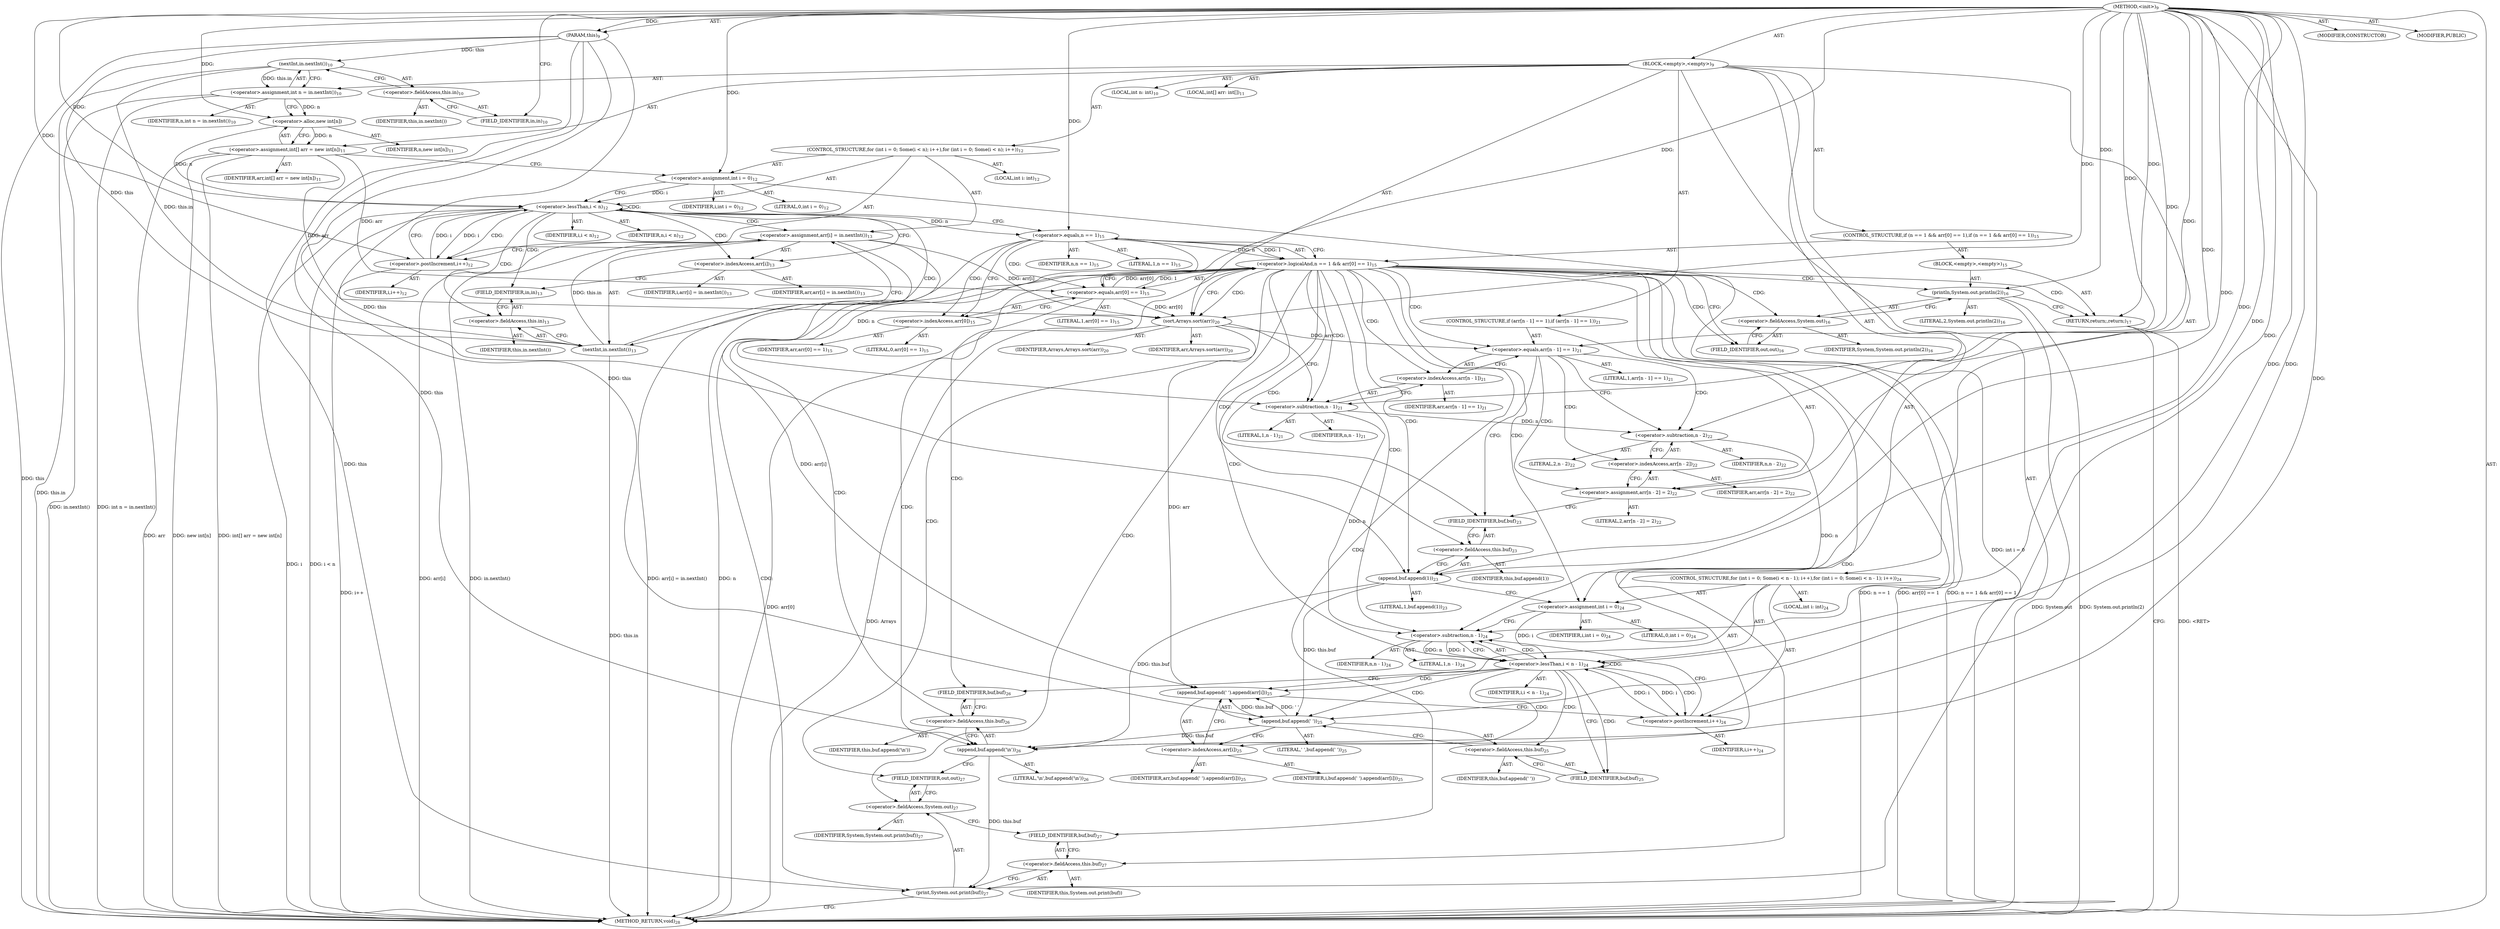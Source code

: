 digraph "&lt;init&gt;" {  
"16" [label = <(METHOD,&lt;init&gt;)<SUB>9</SUB>> ]
"17" [label = <(PARAM,this)<SUB>9</SUB>> ]
"18" [label = <(BLOCK,&lt;empty&gt;,&lt;empty&gt;)<SUB>9</SUB>> ]
"19" [label = <(LOCAL,int n: int)<SUB>10</SUB>> ]
"20" [label = <(&lt;operator&gt;.assignment,int n = in.nextInt())<SUB>10</SUB>> ]
"21" [label = <(IDENTIFIER,n,int n = in.nextInt())<SUB>10</SUB>> ]
"22" [label = <(nextInt,in.nextInt())<SUB>10</SUB>> ]
"23" [label = <(&lt;operator&gt;.fieldAccess,this.in)<SUB>10</SUB>> ]
"24" [label = <(IDENTIFIER,this,in.nextInt())> ]
"25" [label = <(FIELD_IDENTIFIER,in,in)<SUB>10</SUB>> ]
"26" [label = <(LOCAL,int[] arr: int[])<SUB>11</SUB>> ]
"27" [label = <(&lt;operator&gt;.assignment,int[] arr = new int[n])<SUB>11</SUB>> ]
"28" [label = <(IDENTIFIER,arr,int[] arr = new int[n])<SUB>11</SUB>> ]
"29" [label = <(&lt;operator&gt;.alloc,new int[n])> ]
"30" [label = <(IDENTIFIER,n,new int[n])<SUB>11</SUB>> ]
"31" [label = <(CONTROL_STRUCTURE,for (int i = 0; Some(i &lt; n); i++),for (int i = 0; Some(i &lt; n); i++))<SUB>12</SUB>> ]
"32" [label = <(LOCAL,int i: int)<SUB>12</SUB>> ]
"33" [label = <(&lt;operator&gt;.assignment,int i = 0)<SUB>12</SUB>> ]
"34" [label = <(IDENTIFIER,i,int i = 0)<SUB>12</SUB>> ]
"35" [label = <(LITERAL,0,int i = 0)<SUB>12</SUB>> ]
"36" [label = <(&lt;operator&gt;.lessThan,i &lt; n)<SUB>12</SUB>> ]
"37" [label = <(IDENTIFIER,i,i &lt; n)<SUB>12</SUB>> ]
"38" [label = <(IDENTIFIER,n,i &lt; n)<SUB>12</SUB>> ]
"39" [label = <(&lt;operator&gt;.postIncrement,i++)<SUB>12</SUB>> ]
"40" [label = <(IDENTIFIER,i,i++)<SUB>12</SUB>> ]
"41" [label = <(&lt;operator&gt;.assignment,arr[i] = in.nextInt())<SUB>13</SUB>> ]
"42" [label = <(&lt;operator&gt;.indexAccess,arr[i])<SUB>13</SUB>> ]
"43" [label = <(IDENTIFIER,arr,arr[i] = in.nextInt())<SUB>13</SUB>> ]
"44" [label = <(IDENTIFIER,i,arr[i] = in.nextInt())<SUB>13</SUB>> ]
"45" [label = <(nextInt,in.nextInt())<SUB>13</SUB>> ]
"46" [label = <(&lt;operator&gt;.fieldAccess,this.in)<SUB>13</SUB>> ]
"47" [label = <(IDENTIFIER,this,in.nextInt())> ]
"48" [label = <(FIELD_IDENTIFIER,in,in)<SUB>13</SUB>> ]
"49" [label = <(CONTROL_STRUCTURE,if (n == 1 &amp;&amp; arr[0] == 1),if (n == 1 &amp;&amp; arr[0] == 1))<SUB>15</SUB>> ]
"50" [label = <(&lt;operator&gt;.logicalAnd,n == 1 &amp;&amp; arr[0] == 1)<SUB>15</SUB>> ]
"51" [label = <(&lt;operator&gt;.equals,n == 1)<SUB>15</SUB>> ]
"52" [label = <(IDENTIFIER,n,n == 1)<SUB>15</SUB>> ]
"53" [label = <(LITERAL,1,n == 1)<SUB>15</SUB>> ]
"54" [label = <(&lt;operator&gt;.equals,arr[0] == 1)<SUB>15</SUB>> ]
"55" [label = <(&lt;operator&gt;.indexAccess,arr[0])<SUB>15</SUB>> ]
"56" [label = <(IDENTIFIER,arr,arr[0] == 1)<SUB>15</SUB>> ]
"57" [label = <(LITERAL,0,arr[0] == 1)<SUB>15</SUB>> ]
"58" [label = <(LITERAL,1,arr[0] == 1)<SUB>15</SUB>> ]
"59" [label = <(BLOCK,&lt;empty&gt;,&lt;empty&gt;)<SUB>15</SUB>> ]
"60" [label = <(println,System.out.println(2))<SUB>16</SUB>> ]
"61" [label = <(&lt;operator&gt;.fieldAccess,System.out)<SUB>16</SUB>> ]
"62" [label = <(IDENTIFIER,System,System.out.println(2))<SUB>16</SUB>> ]
"63" [label = <(FIELD_IDENTIFIER,out,out)<SUB>16</SUB>> ]
"64" [label = <(LITERAL,2,System.out.println(2))<SUB>16</SUB>> ]
"65" [label = <(RETURN,return;,return;)<SUB>17</SUB>> ]
"66" [label = <(sort,Arrays.sort(arr))<SUB>20</SUB>> ]
"67" [label = <(IDENTIFIER,Arrays,Arrays.sort(arr))<SUB>20</SUB>> ]
"68" [label = <(IDENTIFIER,arr,Arrays.sort(arr))<SUB>20</SUB>> ]
"69" [label = <(CONTROL_STRUCTURE,if (arr[n - 1] == 1),if (arr[n - 1] == 1))<SUB>21</SUB>> ]
"70" [label = <(&lt;operator&gt;.equals,arr[n - 1] == 1)<SUB>21</SUB>> ]
"71" [label = <(&lt;operator&gt;.indexAccess,arr[n - 1])<SUB>21</SUB>> ]
"72" [label = <(IDENTIFIER,arr,arr[n - 1] == 1)<SUB>21</SUB>> ]
"73" [label = <(&lt;operator&gt;.subtraction,n - 1)<SUB>21</SUB>> ]
"74" [label = <(IDENTIFIER,n,n - 1)<SUB>21</SUB>> ]
"75" [label = <(LITERAL,1,n - 1)<SUB>21</SUB>> ]
"76" [label = <(LITERAL,1,arr[n - 1] == 1)<SUB>21</SUB>> ]
"77" [label = <(&lt;operator&gt;.assignment,arr[n - 2] = 2)<SUB>22</SUB>> ]
"78" [label = <(&lt;operator&gt;.indexAccess,arr[n - 2])<SUB>22</SUB>> ]
"79" [label = <(IDENTIFIER,arr,arr[n - 2] = 2)<SUB>22</SUB>> ]
"80" [label = <(&lt;operator&gt;.subtraction,n - 2)<SUB>22</SUB>> ]
"81" [label = <(IDENTIFIER,n,n - 2)<SUB>22</SUB>> ]
"82" [label = <(LITERAL,2,n - 2)<SUB>22</SUB>> ]
"83" [label = <(LITERAL,2,arr[n - 2] = 2)<SUB>22</SUB>> ]
"84" [label = <(append,buf.append(1))<SUB>23</SUB>> ]
"85" [label = <(&lt;operator&gt;.fieldAccess,this.buf)<SUB>23</SUB>> ]
"86" [label = <(IDENTIFIER,this,buf.append(1))> ]
"87" [label = <(FIELD_IDENTIFIER,buf,buf)<SUB>23</SUB>> ]
"88" [label = <(LITERAL,1,buf.append(1))<SUB>23</SUB>> ]
"89" [label = <(CONTROL_STRUCTURE,for (int i = 0; Some(i &lt; n - 1); i++),for (int i = 0; Some(i &lt; n - 1); i++))<SUB>24</SUB>> ]
"90" [label = <(LOCAL,int i: int)<SUB>24</SUB>> ]
"91" [label = <(&lt;operator&gt;.assignment,int i = 0)<SUB>24</SUB>> ]
"92" [label = <(IDENTIFIER,i,int i = 0)<SUB>24</SUB>> ]
"93" [label = <(LITERAL,0,int i = 0)<SUB>24</SUB>> ]
"94" [label = <(&lt;operator&gt;.lessThan,i &lt; n - 1)<SUB>24</SUB>> ]
"95" [label = <(IDENTIFIER,i,i &lt; n - 1)<SUB>24</SUB>> ]
"96" [label = <(&lt;operator&gt;.subtraction,n - 1)<SUB>24</SUB>> ]
"97" [label = <(IDENTIFIER,n,n - 1)<SUB>24</SUB>> ]
"98" [label = <(LITERAL,1,n - 1)<SUB>24</SUB>> ]
"99" [label = <(&lt;operator&gt;.postIncrement,i++)<SUB>24</SUB>> ]
"100" [label = <(IDENTIFIER,i,i++)<SUB>24</SUB>> ]
"101" [label = <(append,buf.append(' ').append(arr[i]))<SUB>25</SUB>> ]
"102" [label = <(append,buf.append(' '))<SUB>25</SUB>> ]
"103" [label = <(&lt;operator&gt;.fieldAccess,this.buf)<SUB>25</SUB>> ]
"104" [label = <(IDENTIFIER,this,buf.append(' '))> ]
"105" [label = <(FIELD_IDENTIFIER,buf,buf)<SUB>25</SUB>> ]
"106" [label = <(LITERAL,' ',buf.append(' '))<SUB>25</SUB>> ]
"107" [label = <(&lt;operator&gt;.indexAccess,arr[i])<SUB>25</SUB>> ]
"108" [label = <(IDENTIFIER,arr,buf.append(' ').append(arr[i]))<SUB>25</SUB>> ]
"109" [label = <(IDENTIFIER,i,buf.append(' ').append(arr[i]))<SUB>25</SUB>> ]
"110" [label = <(append,buf.append('\n'))<SUB>26</SUB>> ]
"111" [label = <(&lt;operator&gt;.fieldAccess,this.buf)<SUB>26</SUB>> ]
"112" [label = <(IDENTIFIER,this,buf.append('\n'))> ]
"113" [label = <(FIELD_IDENTIFIER,buf,buf)<SUB>26</SUB>> ]
"114" [label = <(LITERAL,'\n',buf.append('\n'))<SUB>26</SUB>> ]
"115" [label = <(print,System.out.print(buf))<SUB>27</SUB>> ]
"116" [label = <(&lt;operator&gt;.fieldAccess,System.out)<SUB>27</SUB>> ]
"117" [label = <(IDENTIFIER,System,System.out.print(buf))<SUB>27</SUB>> ]
"118" [label = <(FIELD_IDENTIFIER,out,out)<SUB>27</SUB>> ]
"119" [label = <(&lt;operator&gt;.fieldAccess,this.buf)<SUB>27</SUB>> ]
"120" [label = <(IDENTIFIER,this,System.out.print(buf))> ]
"121" [label = <(FIELD_IDENTIFIER,buf,buf)<SUB>27</SUB>> ]
"122" [label = <(MODIFIER,CONSTRUCTOR)> ]
"123" [label = <(MODIFIER,PUBLIC)> ]
"124" [label = <(METHOD_RETURN,void)<SUB>28</SUB>> ]
  "16" -> "17"  [ label = "AST: "] 
  "16" -> "18"  [ label = "AST: "] 
  "16" -> "122"  [ label = "AST: "] 
  "16" -> "123"  [ label = "AST: "] 
  "16" -> "124"  [ label = "AST: "] 
  "18" -> "19"  [ label = "AST: "] 
  "18" -> "20"  [ label = "AST: "] 
  "18" -> "26"  [ label = "AST: "] 
  "18" -> "27"  [ label = "AST: "] 
  "18" -> "31"  [ label = "AST: "] 
  "18" -> "49"  [ label = "AST: "] 
  "18" -> "66"  [ label = "AST: "] 
  "18" -> "69"  [ label = "AST: "] 
  "18" -> "84"  [ label = "AST: "] 
  "18" -> "89"  [ label = "AST: "] 
  "18" -> "110"  [ label = "AST: "] 
  "18" -> "115"  [ label = "AST: "] 
  "20" -> "21"  [ label = "AST: "] 
  "20" -> "22"  [ label = "AST: "] 
  "22" -> "23"  [ label = "AST: "] 
  "23" -> "24"  [ label = "AST: "] 
  "23" -> "25"  [ label = "AST: "] 
  "27" -> "28"  [ label = "AST: "] 
  "27" -> "29"  [ label = "AST: "] 
  "29" -> "30"  [ label = "AST: "] 
  "31" -> "32"  [ label = "AST: "] 
  "31" -> "33"  [ label = "AST: "] 
  "31" -> "36"  [ label = "AST: "] 
  "31" -> "39"  [ label = "AST: "] 
  "31" -> "41"  [ label = "AST: "] 
  "33" -> "34"  [ label = "AST: "] 
  "33" -> "35"  [ label = "AST: "] 
  "36" -> "37"  [ label = "AST: "] 
  "36" -> "38"  [ label = "AST: "] 
  "39" -> "40"  [ label = "AST: "] 
  "41" -> "42"  [ label = "AST: "] 
  "41" -> "45"  [ label = "AST: "] 
  "42" -> "43"  [ label = "AST: "] 
  "42" -> "44"  [ label = "AST: "] 
  "45" -> "46"  [ label = "AST: "] 
  "46" -> "47"  [ label = "AST: "] 
  "46" -> "48"  [ label = "AST: "] 
  "49" -> "50"  [ label = "AST: "] 
  "49" -> "59"  [ label = "AST: "] 
  "50" -> "51"  [ label = "AST: "] 
  "50" -> "54"  [ label = "AST: "] 
  "51" -> "52"  [ label = "AST: "] 
  "51" -> "53"  [ label = "AST: "] 
  "54" -> "55"  [ label = "AST: "] 
  "54" -> "58"  [ label = "AST: "] 
  "55" -> "56"  [ label = "AST: "] 
  "55" -> "57"  [ label = "AST: "] 
  "59" -> "60"  [ label = "AST: "] 
  "59" -> "65"  [ label = "AST: "] 
  "60" -> "61"  [ label = "AST: "] 
  "60" -> "64"  [ label = "AST: "] 
  "61" -> "62"  [ label = "AST: "] 
  "61" -> "63"  [ label = "AST: "] 
  "66" -> "67"  [ label = "AST: "] 
  "66" -> "68"  [ label = "AST: "] 
  "69" -> "70"  [ label = "AST: "] 
  "69" -> "77"  [ label = "AST: "] 
  "70" -> "71"  [ label = "AST: "] 
  "70" -> "76"  [ label = "AST: "] 
  "71" -> "72"  [ label = "AST: "] 
  "71" -> "73"  [ label = "AST: "] 
  "73" -> "74"  [ label = "AST: "] 
  "73" -> "75"  [ label = "AST: "] 
  "77" -> "78"  [ label = "AST: "] 
  "77" -> "83"  [ label = "AST: "] 
  "78" -> "79"  [ label = "AST: "] 
  "78" -> "80"  [ label = "AST: "] 
  "80" -> "81"  [ label = "AST: "] 
  "80" -> "82"  [ label = "AST: "] 
  "84" -> "85"  [ label = "AST: "] 
  "84" -> "88"  [ label = "AST: "] 
  "85" -> "86"  [ label = "AST: "] 
  "85" -> "87"  [ label = "AST: "] 
  "89" -> "90"  [ label = "AST: "] 
  "89" -> "91"  [ label = "AST: "] 
  "89" -> "94"  [ label = "AST: "] 
  "89" -> "99"  [ label = "AST: "] 
  "89" -> "101"  [ label = "AST: "] 
  "91" -> "92"  [ label = "AST: "] 
  "91" -> "93"  [ label = "AST: "] 
  "94" -> "95"  [ label = "AST: "] 
  "94" -> "96"  [ label = "AST: "] 
  "96" -> "97"  [ label = "AST: "] 
  "96" -> "98"  [ label = "AST: "] 
  "99" -> "100"  [ label = "AST: "] 
  "101" -> "102"  [ label = "AST: "] 
  "101" -> "107"  [ label = "AST: "] 
  "102" -> "103"  [ label = "AST: "] 
  "102" -> "106"  [ label = "AST: "] 
  "103" -> "104"  [ label = "AST: "] 
  "103" -> "105"  [ label = "AST: "] 
  "107" -> "108"  [ label = "AST: "] 
  "107" -> "109"  [ label = "AST: "] 
  "110" -> "111"  [ label = "AST: "] 
  "110" -> "114"  [ label = "AST: "] 
  "111" -> "112"  [ label = "AST: "] 
  "111" -> "113"  [ label = "AST: "] 
  "115" -> "116"  [ label = "AST: "] 
  "115" -> "119"  [ label = "AST: "] 
  "116" -> "117"  [ label = "AST: "] 
  "116" -> "118"  [ label = "AST: "] 
  "119" -> "120"  [ label = "AST: "] 
  "119" -> "121"  [ label = "AST: "] 
  "20" -> "29"  [ label = "CFG: "] 
  "27" -> "33"  [ label = "CFG: "] 
  "66" -> "73"  [ label = "CFG: "] 
  "84" -> "91"  [ label = "CFG: "] 
  "110" -> "118"  [ label = "CFG: "] 
  "115" -> "124"  [ label = "CFG: "] 
  "22" -> "20"  [ label = "CFG: "] 
  "29" -> "27"  [ label = "CFG: "] 
  "33" -> "36"  [ label = "CFG: "] 
  "36" -> "42"  [ label = "CFG: "] 
  "36" -> "51"  [ label = "CFG: "] 
  "39" -> "36"  [ label = "CFG: "] 
  "41" -> "39"  [ label = "CFG: "] 
  "50" -> "63"  [ label = "CFG: "] 
  "50" -> "66"  [ label = "CFG: "] 
  "70" -> "80"  [ label = "CFG: "] 
  "70" -> "87"  [ label = "CFG: "] 
  "77" -> "87"  [ label = "CFG: "] 
  "85" -> "84"  [ label = "CFG: "] 
  "91" -> "96"  [ label = "CFG: "] 
  "94" -> "105"  [ label = "CFG: "] 
  "94" -> "113"  [ label = "CFG: "] 
  "99" -> "96"  [ label = "CFG: "] 
  "101" -> "99"  [ label = "CFG: "] 
  "111" -> "110"  [ label = "CFG: "] 
  "116" -> "121"  [ label = "CFG: "] 
  "119" -> "115"  [ label = "CFG: "] 
  "23" -> "22"  [ label = "CFG: "] 
  "42" -> "48"  [ label = "CFG: "] 
  "45" -> "41"  [ label = "CFG: "] 
  "51" -> "50"  [ label = "CFG: "] 
  "51" -> "55"  [ label = "CFG: "] 
  "54" -> "50"  [ label = "CFG: "] 
  "60" -> "65"  [ label = "CFG: "] 
  "65" -> "124"  [ label = "CFG: "] 
  "71" -> "70"  [ label = "CFG: "] 
  "78" -> "77"  [ label = "CFG: "] 
  "87" -> "85"  [ label = "CFG: "] 
  "96" -> "94"  [ label = "CFG: "] 
  "102" -> "107"  [ label = "CFG: "] 
  "107" -> "101"  [ label = "CFG: "] 
  "113" -> "111"  [ label = "CFG: "] 
  "118" -> "116"  [ label = "CFG: "] 
  "121" -> "119"  [ label = "CFG: "] 
  "25" -> "23"  [ label = "CFG: "] 
  "46" -> "45"  [ label = "CFG: "] 
  "55" -> "54"  [ label = "CFG: "] 
  "61" -> "60"  [ label = "CFG: "] 
  "73" -> "71"  [ label = "CFG: "] 
  "80" -> "78"  [ label = "CFG: "] 
  "103" -> "102"  [ label = "CFG: "] 
  "48" -> "46"  [ label = "CFG: "] 
  "63" -> "61"  [ label = "CFG: "] 
  "105" -> "103"  [ label = "CFG: "] 
  "16" -> "25"  [ label = "CFG: "] 
  "65" -> "124"  [ label = "DDG: &lt;RET&gt;"] 
  "17" -> "124"  [ label = "DDG: this"] 
  "22" -> "124"  [ label = "DDG: this.in"] 
  "20" -> "124"  [ label = "DDG: in.nextInt()"] 
  "20" -> "124"  [ label = "DDG: int n = in.nextInt()"] 
  "27" -> "124"  [ label = "DDG: arr"] 
  "27" -> "124"  [ label = "DDG: new int[n]"] 
  "27" -> "124"  [ label = "DDG: int[] arr = new int[n]"] 
  "33" -> "124"  [ label = "DDG: int i = 0"] 
  "36" -> "124"  [ label = "DDG: i"] 
  "36" -> "124"  [ label = "DDG: i &lt; n"] 
  "51" -> "124"  [ label = "DDG: n"] 
  "50" -> "124"  [ label = "DDG: n == 1"] 
  "54" -> "124"  [ label = "DDG: arr[0]"] 
  "50" -> "124"  [ label = "DDG: arr[0] == 1"] 
  "50" -> "124"  [ label = "DDG: n == 1 &amp;&amp; arr[0] == 1"] 
  "60" -> "124"  [ label = "DDG: System.out"] 
  "60" -> "124"  [ label = "DDG: System.out.println(2)"] 
  "41" -> "124"  [ label = "DDG: arr[i]"] 
  "45" -> "124"  [ label = "DDG: this.in"] 
  "41" -> "124"  [ label = "DDG: in.nextInt()"] 
  "41" -> "124"  [ label = "DDG: arr[i] = in.nextInt()"] 
  "39" -> "124"  [ label = "DDG: i++"] 
  "66" -> "124"  [ label = "DDG: Arrays"] 
  "16" -> "17"  [ label = "DDG: "] 
  "22" -> "20"  [ label = "DDG: this.in"] 
  "29" -> "27"  [ label = "DDG: n"] 
  "16" -> "33"  [ label = "DDG: "] 
  "45" -> "41"  [ label = "DDG: this.in"] 
  "16" -> "66"  [ label = "DDG: "] 
  "27" -> "66"  [ label = "DDG: arr"] 
  "54" -> "66"  [ label = "DDG: arr[0]"] 
  "41" -> "66"  [ label = "DDG: arr[i]"] 
  "16" -> "77"  [ label = "DDG: "] 
  "17" -> "84"  [ label = "DDG: this"] 
  "16" -> "84"  [ label = "DDG: "] 
  "16" -> "91"  [ label = "DDG: "] 
  "17" -> "110"  [ label = "DDG: this"] 
  "84" -> "110"  [ label = "DDG: this.buf"] 
  "102" -> "110"  [ label = "DDG: this.buf"] 
  "16" -> "110"  [ label = "DDG: "] 
  "17" -> "115"  [ label = "DDG: this"] 
  "110" -> "115"  [ label = "DDG: this.buf"] 
  "17" -> "22"  [ label = "DDG: this"] 
  "20" -> "29"  [ label = "DDG: n"] 
  "16" -> "29"  [ label = "DDG: "] 
  "33" -> "36"  [ label = "DDG: i"] 
  "39" -> "36"  [ label = "DDG: i"] 
  "16" -> "36"  [ label = "DDG: "] 
  "29" -> "36"  [ label = "DDG: n"] 
  "36" -> "39"  [ label = "DDG: i"] 
  "16" -> "39"  [ label = "DDG: "] 
  "51" -> "50"  [ label = "DDG: n"] 
  "51" -> "50"  [ label = "DDG: 1"] 
  "54" -> "50"  [ label = "DDG: arr[0]"] 
  "54" -> "50"  [ label = "DDG: 1"] 
  "16" -> "65"  [ label = "DDG: "] 
  "66" -> "70"  [ label = "DDG: arr"] 
  "16" -> "70"  [ label = "DDG: "] 
  "91" -> "94"  [ label = "DDG: i"] 
  "99" -> "94"  [ label = "DDG: i"] 
  "16" -> "94"  [ label = "DDG: "] 
  "96" -> "94"  [ label = "DDG: n"] 
  "96" -> "94"  [ label = "DDG: 1"] 
  "94" -> "99"  [ label = "DDG: i"] 
  "16" -> "99"  [ label = "DDG: "] 
  "102" -> "101"  [ label = "DDG: this.buf"] 
  "102" -> "101"  [ label = "DDG: ' '"] 
  "66" -> "101"  [ label = "DDG: arr"] 
  "41" -> "101"  [ label = "DDG: arr[i]"] 
  "17" -> "45"  [ label = "DDG: this"] 
  "22" -> "45"  [ label = "DDG: this.in"] 
  "36" -> "51"  [ label = "DDG: n"] 
  "16" -> "51"  [ label = "DDG: "] 
  "27" -> "54"  [ label = "DDG: arr"] 
  "16" -> "54"  [ label = "DDG: "] 
  "16" -> "60"  [ label = "DDG: "] 
  "73" -> "96"  [ label = "DDG: n"] 
  "80" -> "96"  [ label = "DDG: n"] 
  "16" -> "96"  [ label = "DDG: "] 
  "17" -> "102"  [ label = "DDG: this"] 
  "84" -> "102"  [ label = "DDG: this.buf"] 
  "16" -> "102"  [ label = "DDG: "] 
  "51" -> "73"  [ label = "DDG: n"] 
  "16" -> "73"  [ label = "DDG: "] 
  "73" -> "80"  [ label = "DDG: n"] 
  "16" -> "80"  [ label = "DDG: "] 
  "36" -> "48"  [ label = "CDG: "] 
  "36" -> "42"  [ label = "CDG: "] 
  "36" -> "46"  [ label = "CDG: "] 
  "36" -> "45"  [ label = "CDG: "] 
  "36" -> "36"  [ label = "CDG: "] 
  "36" -> "41"  [ label = "CDG: "] 
  "36" -> "39"  [ label = "CDG: "] 
  "50" -> "94"  [ label = "CDG: "] 
  "50" -> "115"  [ label = "CDG: "] 
  "50" -> "60"  [ label = "CDG: "] 
  "50" -> "73"  [ label = "CDG: "] 
  "50" -> "96"  [ label = "CDG: "] 
  "50" -> "66"  [ label = "CDG: "] 
  "50" -> "113"  [ label = "CDG: "] 
  "50" -> "116"  [ label = "CDG: "] 
  "50" -> "84"  [ label = "CDG: "] 
  "50" -> "85"  [ label = "CDG: "] 
  "50" -> "119"  [ label = "CDG: "] 
  "50" -> "121"  [ label = "CDG: "] 
  "50" -> "65"  [ label = "CDG: "] 
  "50" -> "87"  [ label = "CDG: "] 
  "50" -> "91"  [ label = "CDG: "] 
  "50" -> "61"  [ label = "CDG: "] 
  "50" -> "71"  [ label = "CDG: "] 
  "50" -> "118"  [ label = "CDG: "] 
  "50" -> "70"  [ label = "CDG: "] 
  "50" -> "110"  [ label = "CDG: "] 
  "50" -> "63"  [ label = "CDG: "] 
  "50" -> "111"  [ label = "CDG: "] 
  "70" -> "77"  [ label = "CDG: "] 
  "70" -> "80"  [ label = "CDG: "] 
  "70" -> "78"  [ label = "CDG: "] 
  "94" -> "107"  [ label = "CDG: "] 
  "94" -> "94"  [ label = "CDG: "] 
  "94" -> "96"  [ label = "CDG: "] 
  "94" -> "99"  [ label = "CDG: "] 
  "94" -> "102"  [ label = "CDG: "] 
  "94" -> "103"  [ label = "CDG: "] 
  "94" -> "101"  [ label = "CDG: "] 
  "94" -> "105"  [ label = "CDG: "] 
  "51" -> "54"  [ label = "CDG: "] 
  "51" -> "55"  [ label = "CDG: "] 
}

